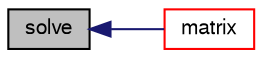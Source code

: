 digraph "solve"
{
  bgcolor="transparent";
  edge [fontname="FreeSans",fontsize="10",labelfontname="FreeSans",labelfontsize="10"];
  node [fontname="FreeSans",fontsize="10",shape=record];
  rankdir="LR";
  Node1689 [label="solve",height=0.2,width=0.4,color="black", fillcolor="grey75", style="filled", fontcolor="black"];
  Node1689 -> Node1690 [dir="back",color="midnightblue",fontsize="10",style="solid",fontname="FreeSans"];
  Node1690 [label="matrix",height=0.2,width=0.4,color="red",URL="$a26794.html#a3d8232936ba5c586fc9b603eb389a53d"];
}
